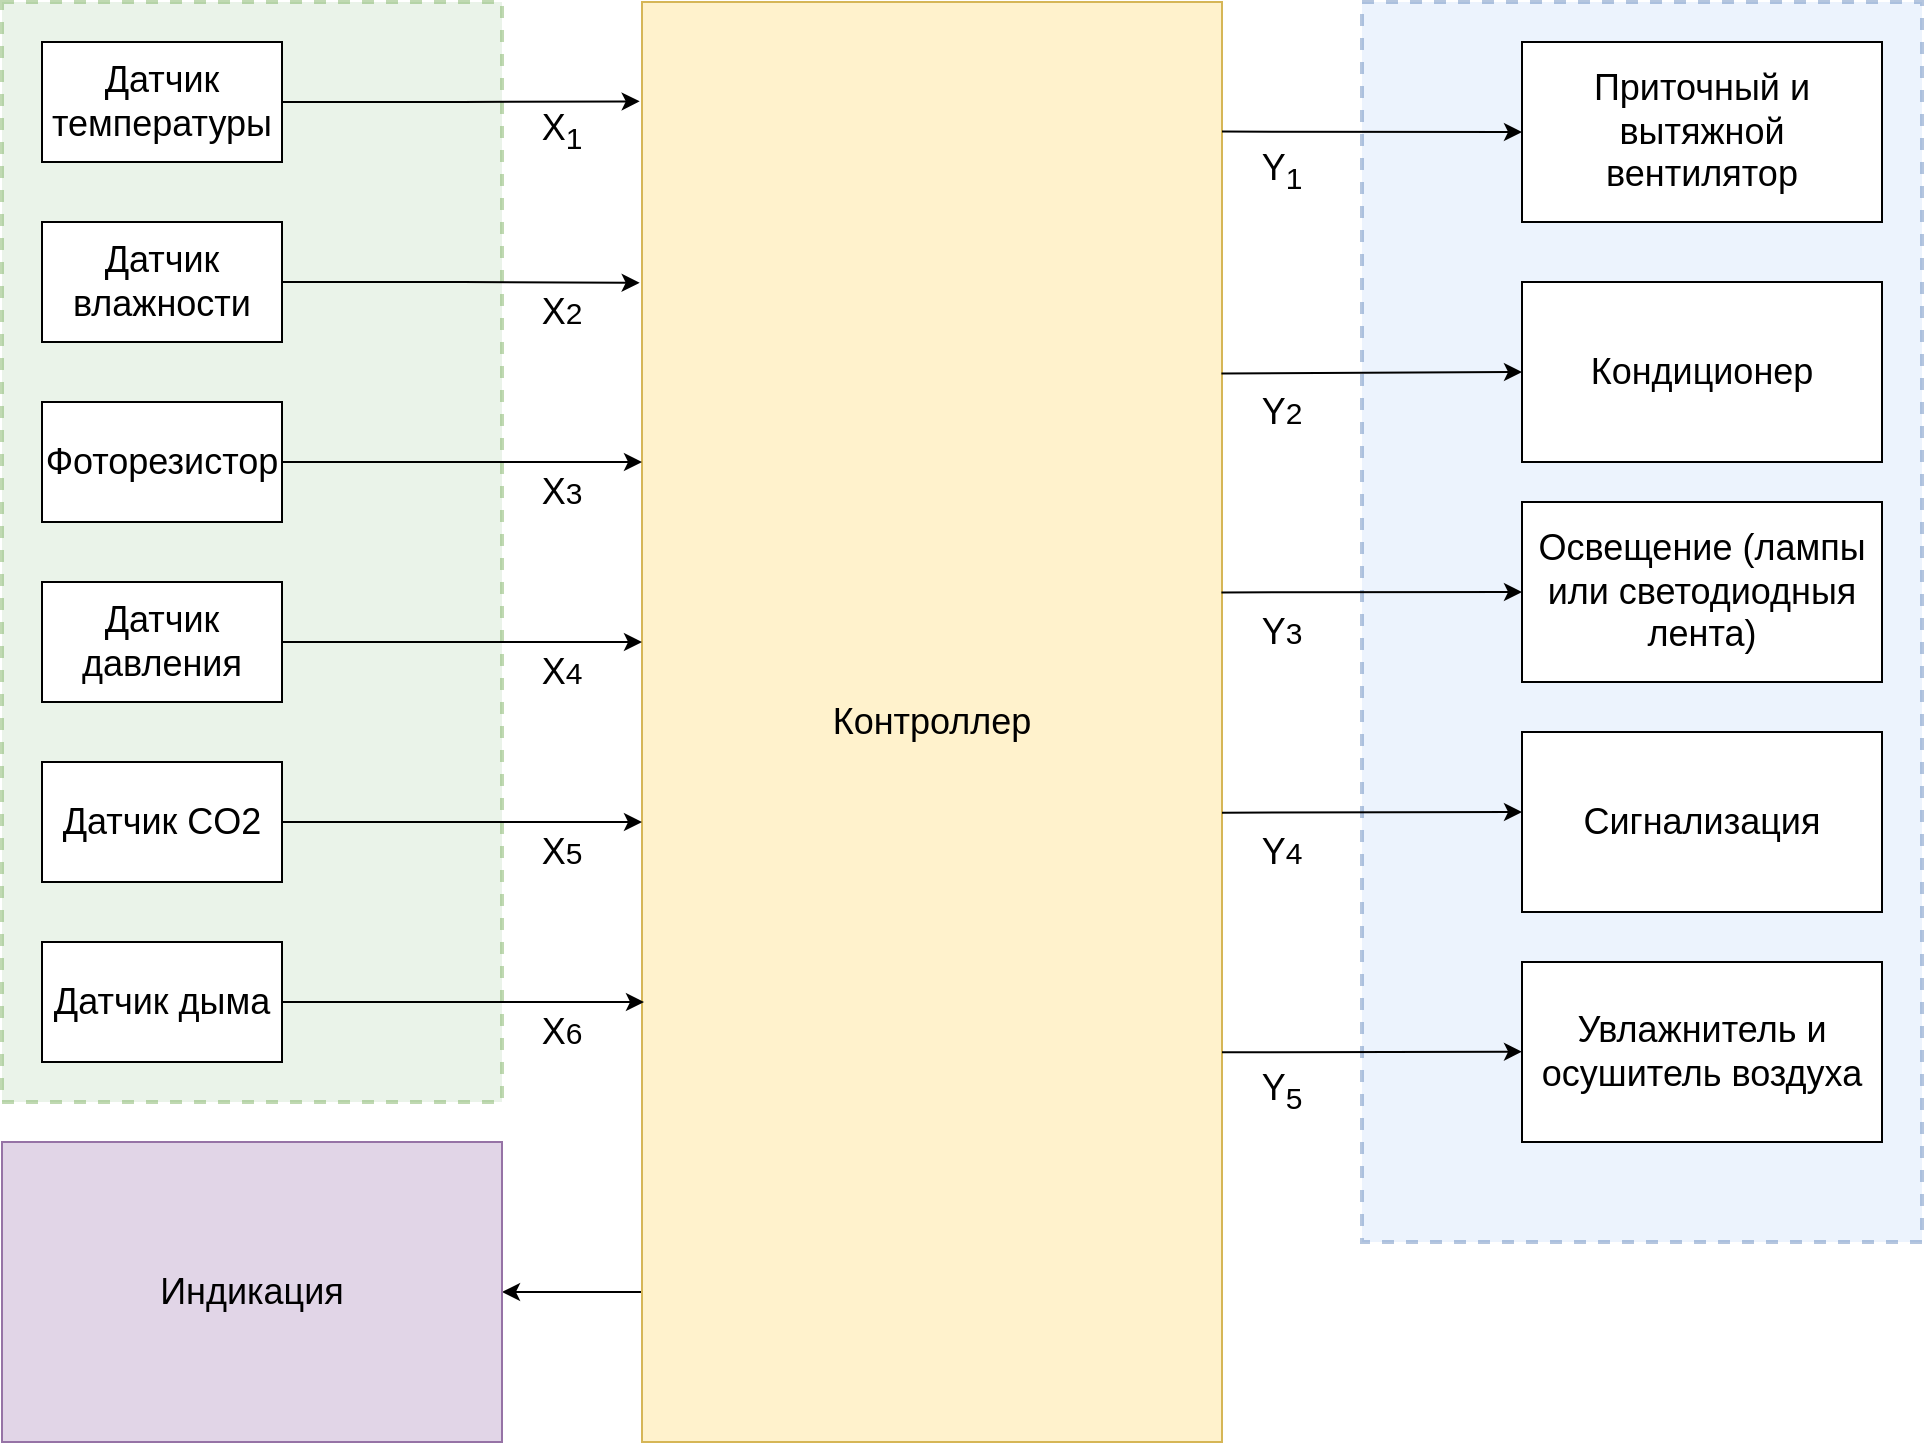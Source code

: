 <mxfile version="20.7.4" type="device"><diagram id="ZD6SaS_A837aOiabD0pv" name="Страница 1"><mxGraphModel dx="3053" dy="1102" grid="1" gridSize="10" guides="1" tooltips="1" connect="1" arrows="1" fold="1" page="1" pageScale="1" pageWidth="1169" pageHeight="1654" math="0" shadow="0"><root><mxCell id="0"/><mxCell id="1" parent="0"/><mxCell id="JR_0A8n3OGwCboEsffd9-19" value="" style="rounded=0;whiteSpace=wrap;html=1;fontSize=18;fillColor=#d5e8d4;strokeColor=#82b366;strokeWidth=2;dashed=1;opacity=50;" vertex="1" parent="1"><mxGeometry x="-1080" y="170" width="250" height="550" as="geometry"/></mxCell><mxCell id="JR_0A8n3OGwCboEsffd9-20" style="edgeStyle=orthogonalEdgeStyle;rounded=0;orthogonalLoop=1;jettySize=auto;html=1;entryX=1;entryY=0.5;entryDx=0;entryDy=0;fontSize=18;" edge="1" parent="1" source="JR_0A8n3OGwCboEsffd9-2" target="JR_0A8n3OGwCboEsffd9-16"><mxGeometry relative="1" as="geometry"><Array as="points"><mxPoint x="-615" y="815"/></Array></mxGeometry></mxCell><mxCell id="JR_0A8n3OGwCboEsffd9-2" value="&lt;font style=&quot;font-size: 18px;&quot;&gt;Контроллер&lt;/font&gt;" style="rounded=0;whiteSpace=wrap;html=1;fillColor=#fff2cc;strokeColor=#d6b656;" vertex="1" parent="1"><mxGeometry x="-760" y="170" width="290" height="720" as="geometry"/></mxCell><mxCell id="JR_0A8n3OGwCboEsffd9-10" style="edgeStyle=orthogonalEdgeStyle;rounded=0;orthogonalLoop=1;jettySize=auto;html=1;entryX=-0.004;entryY=0.069;entryDx=0;entryDy=0;entryPerimeter=0;" edge="1" parent="1" source="JR_0A8n3OGwCboEsffd9-3" target="JR_0A8n3OGwCboEsffd9-2"><mxGeometry relative="1" as="geometry"/></mxCell><mxCell id="JR_0A8n3OGwCboEsffd9-3" value="Датчик температуры" style="rounded=0;whiteSpace=wrap;html=1;fontSize=18;" vertex="1" parent="1"><mxGeometry x="-1060" y="190" width="120" height="60" as="geometry"/></mxCell><mxCell id="JR_0A8n3OGwCboEsffd9-11" style="edgeStyle=orthogonalEdgeStyle;rounded=0;orthogonalLoop=1;jettySize=auto;html=1;entryX=-0.004;entryY=0.195;entryDx=0;entryDy=0;entryPerimeter=0;" edge="1" parent="1" source="JR_0A8n3OGwCboEsffd9-4" target="JR_0A8n3OGwCboEsffd9-2"><mxGeometry relative="1" as="geometry"/></mxCell><mxCell id="JR_0A8n3OGwCboEsffd9-4" value="Датчик влажности" style="rounded=0;whiteSpace=wrap;html=1;fontSize=18;" vertex="1" parent="1"><mxGeometry x="-1060" y="280" width="120" height="60" as="geometry"/></mxCell><mxCell id="JR_0A8n3OGwCboEsffd9-12" style="edgeStyle=orthogonalEdgeStyle;rounded=0;orthogonalLoop=1;jettySize=auto;html=1;" edge="1" parent="1" source="JR_0A8n3OGwCboEsffd9-5"><mxGeometry relative="1" as="geometry"><mxPoint x="-760" y="400" as="targetPoint"/></mxGeometry></mxCell><mxCell id="JR_0A8n3OGwCboEsffd9-5" value="Фоторезистор" style="rounded=0;whiteSpace=wrap;html=1;fontSize=18;" vertex="1" parent="1"><mxGeometry x="-1060" y="370" width="120" height="60" as="geometry"/></mxCell><mxCell id="JR_0A8n3OGwCboEsffd9-13" style="edgeStyle=orthogonalEdgeStyle;rounded=0;orthogonalLoop=1;jettySize=auto;html=1;" edge="1" parent="1" source="JR_0A8n3OGwCboEsffd9-6"><mxGeometry relative="1" as="geometry"><mxPoint x="-760" y="490" as="targetPoint"/></mxGeometry></mxCell><mxCell id="JR_0A8n3OGwCboEsffd9-6" value="Датчик давления" style="rounded=0;whiteSpace=wrap;html=1;fontSize=18;" vertex="1" parent="1"><mxGeometry x="-1060" y="460" width="120" height="60" as="geometry"/></mxCell><mxCell id="JR_0A8n3OGwCboEsffd9-14" style="edgeStyle=orthogonalEdgeStyle;rounded=0;orthogonalLoop=1;jettySize=auto;html=1;" edge="1" parent="1" source="JR_0A8n3OGwCboEsffd9-7"><mxGeometry relative="1" as="geometry"><mxPoint x="-760" y="580" as="targetPoint"/><Array as="points"><mxPoint x="-760" y="580"/></Array></mxGeometry></mxCell><mxCell id="JR_0A8n3OGwCboEsffd9-7" value="Датчик CO2" style="rounded=0;whiteSpace=wrap;html=1;fontSize=18;" vertex="1" parent="1"><mxGeometry x="-1060" y="550" width="120" height="60" as="geometry"/></mxCell><mxCell id="JR_0A8n3OGwCboEsffd9-15" style="edgeStyle=orthogonalEdgeStyle;rounded=0;orthogonalLoop=1;jettySize=auto;html=1;" edge="1" parent="1" source="JR_0A8n3OGwCboEsffd9-8"><mxGeometry relative="1" as="geometry"><mxPoint x="-759" y="670" as="targetPoint"/><Array as="points"><mxPoint x="-759" y="670"/></Array></mxGeometry></mxCell><mxCell id="JR_0A8n3OGwCboEsffd9-8" value="Датчик дыма" style="rounded=0;whiteSpace=wrap;html=1;fontSize=18;" vertex="1" parent="1"><mxGeometry x="-1060" y="640" width="120" height="60" as="geometry"/></mxCell><mxCell id="JR_0A8n3OGwCboEsffd9-16" value="Индикация" style="rounded=0;whiteSpace=wrap;html=1;fontSize=18;fillColor=#e1d5e7;strokeColor=#9673a6;" vertex="1" parent="1"><mxGeometry x="-1080" y="740" width="250" height="150" as="geometry"/></mxCell><mxCell id="JR_0A8n3OGwCboEsffd9-18" value="" style="rounded=0;whiteSpace=wrap;html=1;fontSize=18;fillColor=#dae8fc;strokeColor=#6c8ebf;dashed=1;opacity=50;strokeWidth=2;" vertex="1" parent="1"><mxGeometry x="-400" y="170" width="280" height="620" as="geometry"/></mxCell><mxCell id="JR_0A8n3OGwCboEsffd9-21" value="Приточный и вытяжной вентилятор" style="rounded=0;whiteSpace=wrap;html=1;fontSize=18;" vertex="1" parent="1"><mxGeometry x="-320" y="190" width="180" height="90" as="geometry"/></mxCell><mxCell id="JR_0A8n3OGwCboEsffd9-24" value="Увлажнитель и осушитель воздуха" style="rounded=0;whiteSpace=wrap;html=1;fontSize=18;" vertex="1" parent="1"><mxGeometry x="-320" y="650" width="180" height="90" as="geometry"/></mxCell><mxCell id="JR_0A8n3OGwCboEsffd9-26" value="Освещение (лампы или светодиодныя лента)" style="rounded=0;whiteSpace=wrap;html=1;fontSize=18;" vertex="1" parent="1"><mxGeometry x="-320" y="420" width="180" height="90" as="geometry"/></mxCell><mxCell id="JR_0A8n3OGwCboEsffd9-27" value="" style="endArrow=classic;html=1;rounded=0;fontSize=18;entryX=0;entryY=0.5;entryDx=0;entryDy=0;exitX=1;exitY=0.09;exitDx=0;exitDy=0;exitPerimeter=0;" edge="1" parent="1" source="JR_0A8n3OGwCboEsffd9-2" target="JR_0A8n3OGwCboEsffd9-21"><mxGeometry width="50" height="50" relative="1" as="geometry"><mxPoint x="-470" y="234" as="sourcePoint"/><mxPoint x="-440" y="240" as="targetPoint"/></mxGeometry></mxCell><mxCell id="JR_0A8n3OGwCboEsffd9-28" value="" style="endArrow=classic;html=1;rounded=0;fontSize=18;exitX=0.999;exitY=0.258;exitDx=0;exitDy=0;exitPerimeter=0;entryX=0;entryY=0.5;entryDx=0;entryDy=0;" edge="1" parent="1" source="JR_0A8n3OGwCboEsffd9-2"><mxGeometry width="50" height="50" relative="1" as="geometry"><mxPoint x="-410" y="410" as="sourcePoint"/><mxPoint x="-320" y="355" as="targetPoint"/></mxGeometry></mxCell><mxCell id="JR_0A8n3OGwCboEsffd9-29" value="" style="endArrow=classic;html=1;rounded=0;fontSize=18;exitX=0.999;exitY=0.41;exitDx=0;exitDy=0;exitPerimeter=0;entryX=0;entryY=0.5;entryDx=0;entryDy=0;" edge="1" parent="1" source="JR_0A8n3OGwCboEsffd9-2" target="JR_0A8n3OGwCboEsffd9-26"><mxGeometry width="50" height="50" relative="1" as="geometry"><mxPoint x="-460.29" y="365.76" as="sourcePoint"/><mxPoint x="-310" y="365" as="targetPoint"/></mxGeometry></mxCell><mxCell id="JR_0A8n3OGwCboEsffd9-30" value="" style="endArrow=classic;html=1;rounded=0;fontSize=18;exitX=1;exitY=0.563;exitDx=0;exitDy=0;exitPerimeter=0;entryX=0;entryY=0.5;entryDx=0;entryDy=0;" edge="1" parent="1" source="JR_0A8n3OGwCboEsffd9-2"><mxGeometry width="50" height="50" relative="1" as="geometry"><mxPoint x="-450.29" y="375.76" as="sourcePoint"/><mxPoint x="-320" y="575" as="targetPoint"/></mxGeometry></mxCell><mxCell id="JR_0A8n3OGwCboEsffd9-31" value="" style="endArrow=classic;html=1;rounded=0;fontSize=18;exitX=1;exitY=0.563;exitDx=0;exitDy=0;exitPerimeter=0;entryX=0;entryY=0.5;entryDx=0;entryDy=0;" edge="1" parent="1"><mxGeometry width="50" height="50" relative="1" as="geometry"><mxPoint x="-470" y="695.18" as="sourcePoint"/><mxPoint x="-320" y="694.82" as="targetPoint"/></mxGeometry></mxCell><mxCell id="JR_0A8n3OGwCboEsffd9-33" value="Сигнализация" style="rounded=0;whiteSpace=wrap;html=1;fontSize=18;" vertex="1" parent="1"><mxGeometry x="-320" y="535" width="180" height="90" as="geometry"/></mxCell><mxCell id="JR_0A8n3OGwCboEsffd9-35" value="Кондиционер" style="rounded=0;whiteSpace=wrap;html=1;fontSize=18;" vertex="1" parent="1"><mxGeometry x="-320" y="310" width="180" height="90" as="geometry"/></mxCell><mxCell id="JR_0A8n3OGwCboEsffd9-37" value="X&lt;sub&gt;1&lt;/sub&gt;" style="text;html=1;strokeColor=none;fillColor=none;align=center;verticalAlign=middle;whiteSpace=wrap;rounded=0;dashed=1;strokeWidth=2;fontSize=18;opacity=50;" vertex="1" parent="1"><mxGeometry x="-830" y="220" width="60" height="30" as="geometry"/></mxCell><mxCell id="JR_0A8n3OGwCboEsffd9-38" value="X&lt;span style=&quot;font-size: 15px;&quot;&gt;2&lt;/span&gt;" style="text;html=1;strokeColor=none;fillColor=none;align=center;verticalAlign=middle;whiteSpace=wrap;rounded=0;dashed=1;strokeWidth=2;fontSize=18;opacity=50;" vertex="1" parent="1"><mxGeometry x="-830" y="310" width="60" height="30" as="geometry"/></mxCell><mxCell id="JR_0A8n3OGwCboEsffd9-39" value="X&lt;span style=&quot;font-size: 15px;&quot;&gt;3&lt;/span&gt;" style="text;html=1;strokeColor=none;fillColor=none;align=center;verticalAlign=middle;whiteSpace=wrap;rounded=0;dashed=1;strokeWidth=2;fontSize=18;opacity=50;" vertex="1" parent="1"><mxGeometry x="-830" y="400" width="60" height="30" as="geometry"/></mxCell><mxCell id="JR_0A8n3OGwCboEsffd9-40" value="X&lt;span style=&quot;font-size: 15px;&quot;&gt;4&lt;/span&gt;" style="text;html=1;strokeColor=none;fillColor=none;align=center;verticalAlign=middle;whiteSpace=wrap;rounded=0;dashed=1;strokeWidth=2;fontSize=18;opacity=50;" vertex="1" parent="1"><mxGeometry x="-830" y="490" width="60" height="30" as="geometry"/></mxCell><mxCell id="JR_0A8n3OGwCboEsffd9-41" value="X&lt;span style=&quot;font-size: 15px;&quot;&gt;5&lt;/span&gt;" style="text;html=1;strokeColor=none;fillColor=none;align=center;verticalAlign=middle;whiteSpace=wrap;rounded=0;dashed=1;strokeWidth=2;fontSize=18;opacity=50;" vertex="1" parent="1"><mxGeometry x="-830" y="580" width="60" height="30" as="geometry"/></mxCell><mxCell id="JR_0A8n3OGwCboEsffd9-42" value="X&lt;span style=&quot;font-size: 15px;&quot;&gt;6&lt;/span&gt;" style="text;html=1;strokeColor=none;fillColor=none;align=center;verticalAlign=middle;whiteSpace=wrap;rounded=0;dashed=1;strokeWidth=2;fontSize=18;opacity=50;" vertex="1" parent="1"><mxGeometry x="-830" y="670" width="60" height="30" as="geometry"/></mxCell><mxCell id="JR_0A8n3OGwCboEsffd9-43" value="&lt;span style=&quot;font-size: 18px;&quot;&gt;Y&lt;/span&gt;&lt;sub&gt;1&lt;/sub&gt;" style="text;html=1;strokeColor=none;fillColor=none;align=center;verticalAlign=middle;whiteSpace=wrap;rounded=0;dashed=1;strokeWidth=2;fontSize=18;opacity=50;" vertex="1" parent="1"><mxGeometry x="-470" y="240" width="60" height="30" as="geometry"/></mxCell><mxCell id="JR_0A8n3OGwCboEsffd9-45" value="&lt;span style=&quot;font-size: 18px;&quot;&gt;Y&lt;/span&gt;&lt;span style=&quot;font-size: 15px;&quot;&gt;2&lt;/span&gt;" style="text;html=1;strokeColor=none;fillColor=none;align=center;verticalAlign=middle;whiteSpace=wrap;rounded=0;dashed=1;strokeWidth=2;fontSize=18;opacity=50;" vertex="1" parent="1"><mxGeometry x="-470" y="360" width="60" height="30" as="geometry"/></mxCell><mxCell id="JR_0A8n3OGwCboEsffd9-46" value="&lt;span style=&quot;font-size: 18px;&quot;&gt;Y&lt;/span&gt;&lt;span style=&quot;font-size: 15px;&quot;&gt;3&lt;/span&gt;" style="text;html=1;strokeColor=none;fillColor=none;align=center;verticalAlign=middle;whiteSpace=wrap;rounded=0;dashed=1;strokeWidth=2;fontSize=18;opacity=50;" vertex="1" parent="1"><mxGeometry x="-470" y="470" width="60" height="30" as="geometry"/></mxCell><mxCell id="JR_0A8n3OGwCboEsffd9-47" value="&lt;span style=&quot;font-size: 18px;&quot;&gt;Y&lt;/span&gt;&lt;span style=&quot;font-size: 15px;&quot;&gt;4&lt;/span&gt;" style="text;html=1;strokeColor=none;fillColor=none;align=center;verticalAlign=middle;whiteSpace=wrap;rounded=0;dashed=1;strokeWidth=2;fontSize=18;opacity=50;" vertex="1" parent="1"><mxGeometry x="-470" y="580" width="60" height="30" as="geometry"/></mxCell><mxCell id="JR_0A8n3OGwCboEsffd9-48" value="&lt;span style=&quot;font-size: 18px;&quot;&gt;Y&lt;sub&gt;5&lt;/sub&gt;&lt;/span&gt;" style="text;html=1;strokeColor=none;fillColor=none;align=center;verticalAlign=middle;whiteSpace=wrap;rounded=0;dashed=1;strokeWidth=2;fontSize=18;opacity=50;" vertex="1" parent="1"><mxGeometry x="-470" y="700" width="60" height="30" as="geometry"/></mxCell></root></mxGraphModel></diagram></mxfile>